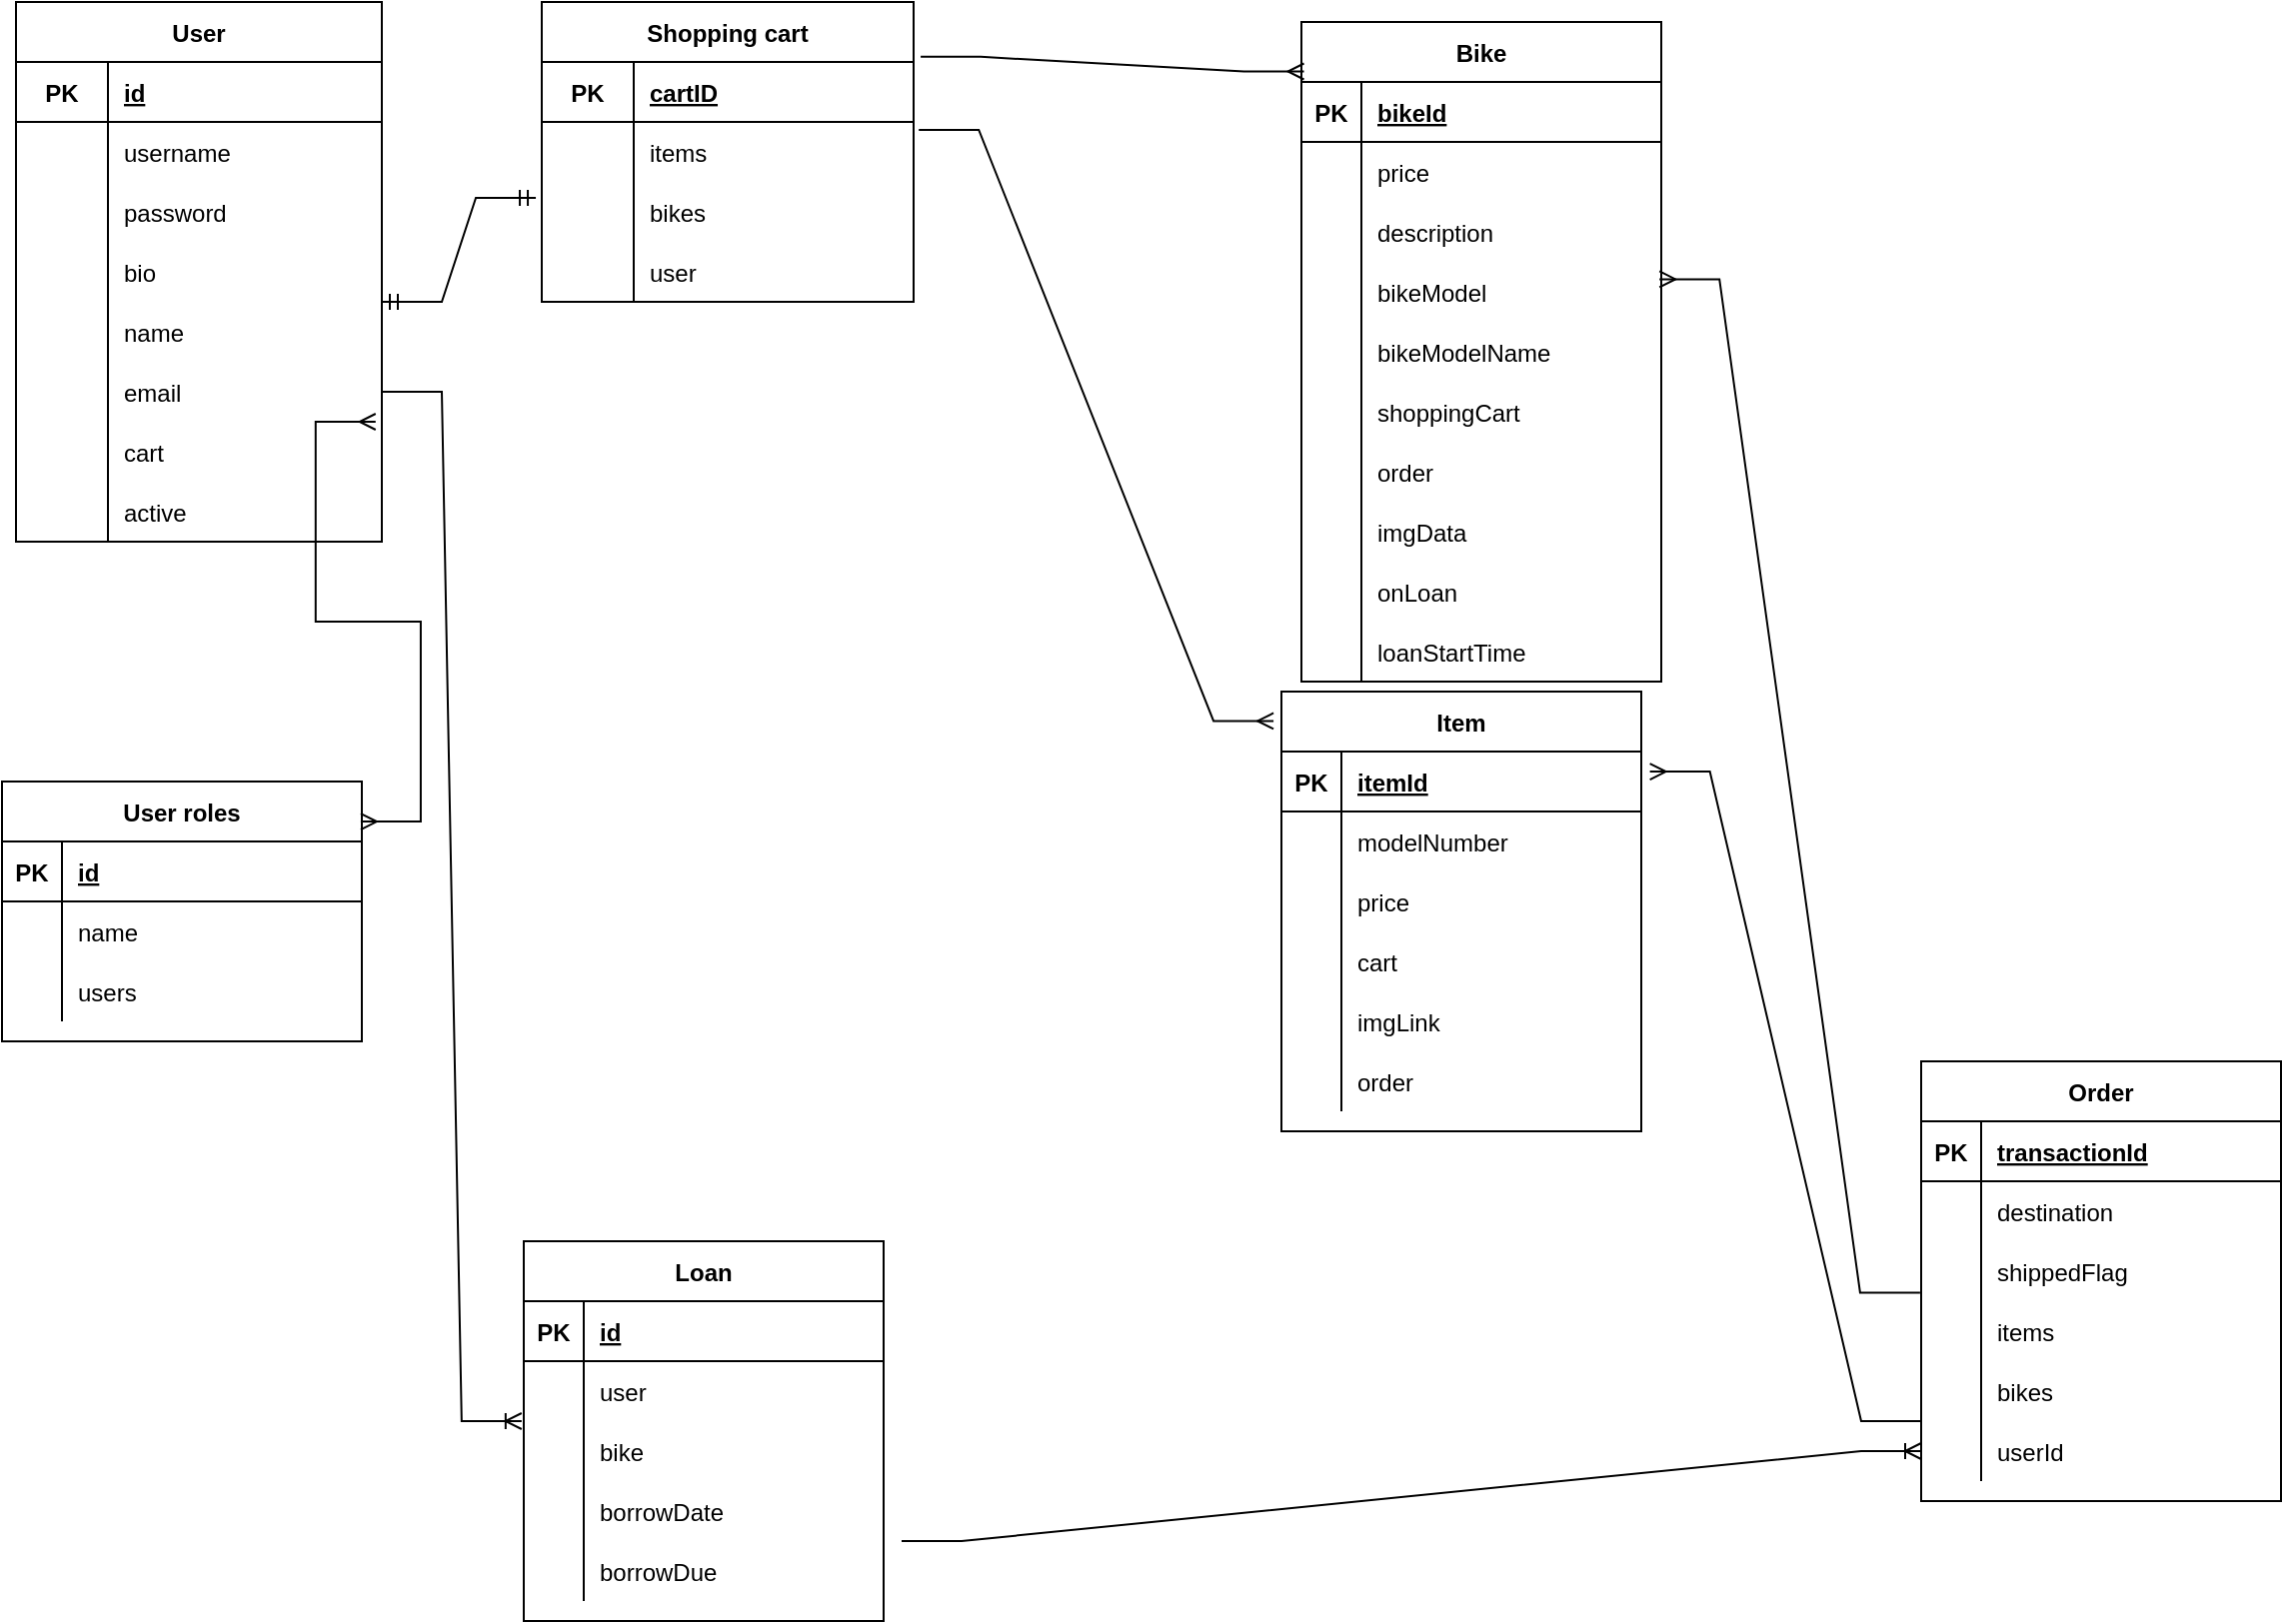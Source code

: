 <mxfile version="16.6.4" type="device"><diagram id="33WK5wye6txjiKUsfEw4" name="Page-1"><mxGraphModel dx="1778" dy="953" grid="1" gridSize="10" guides="1" tooltips="1" connect="1" arrows="1" fold="1" page="1" pageScale="1" pageWidth="2000" pageHeight="2000" math="0" shadow="0"><root><mxCell id="0"/><mxCell id="1" parent="0"/><mxCell id="SazBtPD-QyZ3GOC0wFpc-6" value="User" style="shape=table;startSize=30;container=1;collapsible=1;childLayout=tableLayout;fixedRows=1;rowLines=0;fontStyle=1;align=center;resizeLast=1;" parent="1" vertex="1"><mxGeometry x="67" y="40" width="183" height="270" as="geometry"/></mxCell><mxCell id="SazBtPD-QyZ3GOC0wFpc-7" value="" style="shape=tableRow;horizontal=0;startSize=0;swimlaneHead=0;swimlaneBody=0;fillColor=none;collapsible=0;dropTarget=0;points=[[0,0.5],[1,0.5]];portConstraint=eastwest;top=0;left=0;right=0;bottom=1;" parent="SazBtPD-QyZ3GOC0wFpc-6" vertex="1"><mxGeometry y="30" width="183" height="30" as="geometry"/></mxCell><mxCell id="SazBtPD-QyZ3GOC0wFpc-8" value="PK" style="shape=partialRectangle;connectable=0;fillColor=none;top=0;left=0;bottom=0;right=0;fontStyle=1;overflow=hidden;" parent="SazBtPD-QyZ3GOC0wFpc-7" vertex="1"><mxGeometry width="46" height="30" as="geometry"><mxRectangle width="46" height="30" as="alternateBounds"/></mxGeometry></mxCell><mxCell id="SazBtPD-QyZ3GOC0wFpc-9" value="id" style="shape=partialRectangle;connectable=0;fillColor=none;top=0;left=0;bottom=0;right=0;align=left;spacingLeft=6;fontStyle=5;overflow=hidden;" parent="SazBtPD-QyZ3GOC0wFpc-7" vertex="1"><mxGeometry x="46" width="137" height="30" as="geometry"><mxRectangle width="137" height="30" as="alternateBounds"/></mxGeometry></mxCell><mxCell id="SazBtPD-QyZ3GOC0wFpc-10" value="" style="shape=tableRow;horizontal=0;startSize=0;swimlaneHead=0;swimlaneBody=0;fillColor=none;collapsible=0;dropTarget=0;points=[[0,0.5],[1,0.5]];portConstraint=eastwest;top=0;left=0;right=0;bottom=0;" parent="SazBtPD-QyZ3GOC0wFpc-6" vertex="1"><mxGeometry y="60" width="183" height="30" as="geometry"/></mxCell><mxCell id="SazBtPD-QyZ3GOC0wFpc-11" value="" style="shape=partialRectangle;connectable=0;fillColor=none;top=0;left=0;bottom=0;right=0;editable=1;overflow=hidden;" parent="SazBtPD-QyZ3GOC0wFpc-10" vertex="1"><mxGeometry width="46" height="30" as="geometry"><mxRectangle width="46" height="30" as="alternateBounds"/></mxGeometry></mxCell><mxCell id="SazBtPD-QyZ3GOC0wFpc-12" value="username" style="shape=partialRectangle;connectable=0;fillColor=none;top=0;left=0;bottom=0;right=0;align=left;spacingLeft=6;overflow=hidden;" parent="SazBtPD-QyZ3GOC0wFpc-10" vertex="1"><mxGeometry x="46" width="137" height="30" as="geometry"><mxRectangle width="137" height="30" as="alternateBounds"/></mxGeometry></mxCell><mxCell id="SazBtPD-QyZ3GOC0wFpc-122" value="" style="shape=tableRow;horizontal=0;startSize=0;swimlaneHead=0;swimlaneBody=0;fillColor=none;collapsible=0;dropTarget=0;points=[[0,0.5],[1,0.5]];portConstraint=eastwest;top=0;left=0;right=0;bottom=0;" parent="SazBtPD-QyZ3GOC0wFpc-6" vertex="1"><mxGeometry y="90" width="183" height="30" as="geometry"/></mxCell><mxCell id="SazBtPD-QyZ3GOC0wFpc-123" value="" style="shape=partialRectangle;connectable=0;fillColor=none;top=0;left=0;bottom=0;right=0;editable=1;overflow=hidden;" parent="SazBtPD-QyZ3GOC0wFpc-122" vertex="1"><mxGeometry width="46" height="30" as="geometry"><mxRectangle width="46" height="30" as="alternateBounds"/></mxGeometry></mxCell><mxCell id="SazBtPD-QyZ3GOC0wFpc-124" value="password" style="shape=partialRectangle;connectable=0;fillColor=none;top=0;left=0;bottom=0;right=0;align=left;spacingLeft=6;overflow=hidden;" parent="SazBtPD-QyZ3GOC0wFpc-122" vertex="1"><mxGeometry x="46" width="137" height="30" as="geometry"><mxRectangle width="137" height="30" as="alternateBounds"/></mxGeometry></mxCell><mxCell id="SazBtPD-QyZ3GOC0wFpc-126" value="" style="shape=tableRow;horizontal=0;startSize=0;swimlaneHead=0;swimlaneBody=0;fillColor=none;collapsible=0;dropTarget=0;points=[[0,0.5],[1,0.5]];portConstraint=eastwest;top=0;left=0;right=0;bottom=0;" parent="SazBtPD-QyZ3GOC0wFpc-6" vertex="1"><mxGeometry y="120" width="183" height="30" as="geometry"/></mxCell><mxCell id="SazBtPD-QyZ3GOC0wFpc-127" value="" style="shape=partialRectangle;connectable=0;fillColor=none;top=0;left=0;bottom=0;right=0;editable=1;overflow=hidden;" parent="SazBtPD-QyZ3GOC0wFpc-126" vertex="1"><mxGeometry width="46" height="30" as="geometry"><mxRectangle width="46" height="30" as="alternateBounds"/></mxGeometry></mxCell><mxCell id="SazBtPD-QyZ3GOC0wFpc-128" value="bio" style="shape=partialRectangle;connectable=0;fillColor=none;top=0;left=0;bottom=0;right=0;align=left;spacingLeft=6;overflow=hidden;" parent="SazBtPD-QyZ3GOC0wFpc-126" vertex="1"><mxGeometry x="46" width="137" height="30" as="geometry"><mxRectangle width="137" height="30" as="alternateBounds"/></mxGeometry></mxCell><mxCell id="SazBtPD-QyZ3GOC0wFpc-130" value="" style="shape=tableRow;horizontal=0;startSize=0;swimlaneHead=0;swimlaneBody=0;fillColor=none;collapsible=0;dropTarget=0;points=[[0,0.5],[1,0.5]];portConstraint=eastwest;top=0;left=0;right=0;bottom=0;" parent="SazBtPD-QyZ3GOC0wFpc-6" vertex="1"><mxGeometry y="150" width="183" height="30" as="geometry"/></mxCell><mxCell id="SazBtPD-QyZ3GOC0wFpc-131" value="" style="shape=partialRectangle;connectable=0;fillColor=none;top=0;left=0;bottom=0;right=0;editable=1;overflow=hidden;" parent="SazBtPD-QyZ3GOC0wFpc-130" vertex="1"><mxGeometry width="46" height="30" as="geometry"><mxRectangle width="46" height="30" as="alternateBounds"/></mxGeometry></mxCell><mxCell id="SazBtPD-QyZ3GOC0wFpc-132" value="name" style="shape=partialRectangle;connectable=0;fillColor=none;top=0;left=0;bottom=0;right=0;align=left;spacingLeft=6;overflow=hidden;" parent="SazBtPD-QyZ3GOC0wFpc-130" vertex="1"><mxGeometry x="46" width="137" height="30" as="geometry"><mxRectangle width="137" height="30" as="alternateBounds"/></mxGeometry></mxCell><mxCell id="SazBtPD-QyZ3GOC0wFpc-134" value="" style="shape=tableRow;horizontal=0;startSize=0;swimlaneHead=0;swimlaneBody=0;fillColor=none;collapsible=0;dropTarget=0;points=[[0,0.5],[1,0.5]];portConstraint=eastwest;top=0;left=0;right=0;bottom=0;" parent="SazBtPD-QyZ3GOC0wFpc-6" vertex="1"><mxGeometry y="180" width="183" height="30" as="geometry"/></mxCell><mxCell id="SazBtPD-QyZ3GOC0wFpc-135" value="" style="shape=partialRectangle;connectable=0;fillColor=none;top=0;left=0;bottom=0;right=0;editable=1;overflow=hidden;" parent="SazBtPD-QyZ3GOC0wFpc-134" vertex="1"><mxGeometry width="46" height="30" as="geometry"><mxRectangle width="46" height="30" as="alternateBounds"/></mxGeometry></mxCell><mxCell id="SazBtPD-QyZ3GOC0wFpc-136" value="email" style="shape=partialRectangle;connectable=0;fillColor=none;top=0;left=0;bottom=0;right=0;align=left;spacingLeft=6;overflow=hidden;" parent="SazBtPD-QyZ3GOC0wFpc-134" vertex="1"><mxGeometry x="46" width="137" height="30" as="geometry"><mxRectangle width="137" height="30" as="alternateBounds"/></mxGeometry></mxCell><mxCell id="SazBtPD-QyZ3GOC0wFpc-138" value="" style="shape=tableRow;horizontal=0;startSize=0;swimlaneHead=0;swimlaneBody=0;fillColor=none;collapsible=0;dropTarget=0;points=[[0,0.5],[1,0.5]];portConstraint=eastwest;top=0;left=0;right=0;bottom=0;" parent="SazBtPD-QyZ3GOC0wFpc-6" vertex="1"><mxGeometry y="210" width="183" height="30" as="geometry"/></mxCell><mxCell id="SazBtPD-QyZ3GOC0wFpc-139" value="" style="shape=partialRectangle;connectable=0;fillColor=none;top=0;left=0;bottom=0;right=0;editable=1;overflow=hidden;" parent="SazBtPD-QyZ3GOC0wFpc-138" vertex="1"><mxGeometry width="46" height="30" as="geometry"><mxRectangle width="46" height="30" as="alternateBounds"/></mxGeometry></mxCell><mxCell id="SazBtPD-QyZ3GOC0wFpc-140" value="cart" style="shape=partialRectangle;connectable=0;fillColor=none;top=0;left=0;bottom=0;right=0;align=left;spacingLeft=6;overflow=hidden;" parent="SazBtPD-QyZ3GOC0wFpc-138" vertex="1"><mxGeometry x="46" width="137" height="30" as="geometry"><mxRectangle width="137" height="30" as="alternateBounds"/></mxGeometry></mxCell><mxCell id="SazBtPD-QyZ3GOC0wFpc-142" value="" style="shape=tableRow;horizontal=0;startSize=0;swimlaneHead=0;swimlaneBody=0;fillColor=none;collapsible=0;dropTarget=0;points=[[0,0.5],[1,0.5]];portConstraint=eastwest;top=0;left=0;right=0;bottom=0;" parent="SazBtPD-QyZ3GOC0wFpc-6" vertex="1"><mxGeometry y="240" width="183" height="30" as="geometry"/></mxCell><mxCell id="SazBtPD-QyZ3GOC0wFpc-143" value="" style="shape=partialRectangle;connectable=0;fillColor=none;top=0;left=0;bottom=0;right=0;editable=1;overflow=hidden;" parent="SazBtPD-QyZ3GOC0wFpc-142" vertex="1"><mxGeometry width="46" height="30" as="geometry"><mxRectangle width="46" height="30" as="alternateBounds"/></mxGeometry></mxCell><mxCell id="SazBtPD-QyZ3GOC0wFpc-144" value="active" style="shape=partialRectangle;connectable=0;fillColor=none;top=0;left=0;bottom=0;right=0;align=left;spacingLeft=6;overflow=hidden;" parent="SazBtPD-QyZ3GOC0wFpc-142" vertex="1"><mxGeometry x="46" width="137" height="30" as="geometry"><mxRectangle width="137" height="30" as="alternateBounds"/></mxGeometry></mxCell><mxCell id="SazBtPD-QyZ3GOC0wFpc-20" value="" style="shape=tableRow;horizontal=0;startSize=0;swimlaneHead=0;swimlaneBody=0;fillColor=none;collapsible=0;dropTarget=0;points=[[0,0.5],[1,0.5]];portConstraint=eastwest;top=0;left=0;right=0;bottom=0;" parent="1" vertex="1"><mxGeometry x="321" y="250" width="186" height="40" as="geometry"/></mxCell><mxCell id="oRAkj60mYTpBlaKxSJU2-4" value="Shopping cart" style="shape=table;startSize=30;container=1;collapsible=1;childLayout=tableLayout;fixedRows=1;rowLines=0;fontStyle=1;align=center;resizeLast=1;" vertex="1" parent="1"><mxGeometry x="330" y="40" width="186" height="150" as="geometry"/></mxCell><mxCell id="oRAkj60mYTpBlaKxSJU2-5" value="" style="shape=tableRow;horizontal=0;startSize=0;swimlaneHead=0;swimlaneBody=0;fillColor=none;collapsible=0;dropTarget=0;points=[[0,0.5],[1,0.5]];portConstraint=eastwest;top=0;left=0;right=0;bottom=1;" vertex="1" parent="oRAkj60mYTpBlaKxSJU2-4"><mxGeometry y="30" width="186" height="30" as="geometry"/></mxCell><mxCell id="oRAkj60mYTpBlaKxSJU2-6" value="PK" style="shape=partialRectangle;connectable=0;fillColor=none;top=0;left=0;bottom=0;right=0;fontStyle=1;overflow=hidden;" vertex="1" parent="oRAkj60mYTpBlaKxSJU2-5"><mxGeometry width="46" height="30" as="geometry"><mxRectangle width="46" height="30" as="alternateBounds"/></mxGeometry></mxCell><mxCell id="oRAkj60mYTpBlaKxSJU2-7" value="cartID" style="shape=partialRectangle;connectable=0;fillColor=none;top=0;left=0;bottom=0;right=0;align=left;spacingLeft=6;fontStyle=5;overflow=hidden;" vertex="1" parent="oRAkj60mYTpBlaKxSJU2-5"><mxGeometry x="46" width="140" height="30" as="geometry"><mxRectangle width="140" height="30" as="alternateBounds"/></mxGeometry></mxCell><mxCell id="oRAkj60mYTpBlaKxSJU2-8" value="" style="shape=tableRow;horizontal=0;startSize=0;swimlaneHead=0;swimlaneBody=0;fillColor=none;collapsible=0;dropTarget=0;points=[[0,0.5],[1,0.5]];portConstraint=eastwest;top=0;left=0;right=0;bottom=0;" vertex="1" parent="oRAkj60mYTpBlaKxSJU2-4"><mxGeometry y="60" width="186" height="30" as="geometry"/></mxCell><mxCell id="oRAkj60mYTpBlaKxSJU2-9" value="" style="shape=partialRectangle;connectable=0;fillColor=none;top=0;left=0;bottom=0;right=0;editable=1;overflow=hidden;" vertex="1" parent="oRAkj60mYTpBlaKxSJU2-8"><mxGeometry width="46" height="30" as="geometry"><mxRectangle width="46" height="30" as="alternateBounds"/></mxGeometry></mxCell><mxCell id="oRAkj60mYTpBlaKxSJU2-10" value="items" style="shape=partialRectangle;connectable=0;fillColor=none;top=0;left=0;bottom=0;right=0;align=left;spacingLeft=6;overflow=hidden;" vertex="1" parent="oRAkj60mYTpBlaKxSJU2-8"><mxGeometry x="46" width="140" height="30" as="geometry"><mxRectangle width="140" height="30" as="alternateBounds"/></mxGeometry></mxCell><mxCell id="oRAkj60mYTpBlaKxSJU2-11" value="" style="shape=tableRow;horizontal=0;startSize=0;swimlaneHead=0;swimlaneBody=0;fillColor=none;collapsible=0;dropTarget=0;points=[[0,0.5],[1,0.5]];portConstraint=eastwest;top=0;left=0;right=0;bottom=0;" vertex="1" parent="oRAkj60mYTpBlaKxSJU2-4"><mxGeometry y="90" width="186" height="30" as="geometry"/></mxCell><mxCell id="oRAkj60mYTpBlaKxSJU2-12" value="" style="shape=partialRectangle;connectable=0;fillColor=none;top=0;left=0;bottom=0;right=0;editable=1;overflow=hidden;" vertex="1" parent="oRAkj60mYTpBlaKxSJU2-11"><mxGeometry width="46" height="30" as="geometry"><mxRectangle width="46" height="30" as="alternateBounds"/></mxGeometry></mxCell><mxCell id="oRAkj60mYTpBlaKxSJU2-13" value="bikes" style="shape=partialRectangle;connectable=0;fillColor=none;top=0;left=0;bottom=0;right=0;align=left;spacingLeft=6;overflow=hidden;" vertex="1" parent="oRAkj60mYTpBlaKxSJU2-11"><mxGeometry x="46" width="140" height="30" as="geometry"><mxRectangle width="140" height="30" as="alternateBounds"/></mxGeometry></mxCell><mxCell id="oRAkj60mYTpBlaKxSJU2-14" value="" style="shape=tableRow;horizontal=0;startSize=0;swimlaneHead=0;swimlaneBody=0;fillColor=none;collapsible=0;dropTarget=0;points=[[0,0.5],[1,0.5]];portConstraint=eastwest;top=0;left=0;right=0;bottom=0;" vertex="1" parent="oRAkj60mYTpBlaKxSJU2-4"><mxGeometry y="120" width="186" height="30" as="geometry"/></mxCell><mxCell id="oRAkj60mYTpBlaKxSJU2-15" value="" style="shape=partialRectangle;connectable=0;fillColor=none;top=0;left=0;bottom=0;right=0;editable=1;overflow=hidden;" vertex="1" parent="oRAkj60mYTpBlaKxSJU2-14"><mxGeometry width="46" height="30" as="geometry"><mxRectangle width="46" height="30" as="alternateBounds"/></mxGeometry></mxCell><mxCell id="oRAkj60mYTpBlaKxSJU2-16" value="user" style="shape=partialRectangle;connectable=0;fillColor=none;top=0;left=0;bottom=0;right=0;align=left;spacingLeft=6;overflow=hidden;" vertex="1" parent="oRAkj60mYTpBlaKxSJU2-14"><mxGeometry x="46" width="140" height="30" as="geometry"><mxRectangle width="140" height="30" as="alternateBounds"/></mxGeometry></mxCell><mxCell id="oRAkj60mYTpBlaKxSJU2-32" value="" style="edgeStyle=entityRelationEdgeStyle;fontSize=12;html=1;endArrow=ERmandOne;startArrow=ERmandOne;rounded=0;exitX=1;exitY=0;exitDx=0;exitDy=0;exitPerimeter=0;entryX=-0.016;entryY=0.267;entryDx=0;entryDy=0;entryPerimeter=0;" edge="1" parent="1" source="SazBtPD-QyZ3GOC0wFpc-130" target="oRAkj60mYTpBlaKxSJU2-11"><mxGeometry width="100" height="100" relative="1" as="geometry"><mxPoint x="360" y="340" as="sourcePoint"/><mxPoint x="460" y="240" as="targetPoint"/></mxGeometry></mxCell><mxCell id="oRAkj60mYTpBlaKxSJU2-33" value="User roles" style="shape=table;startSize=30;container=1;collapsible=1;childLayout=tableLayout;fixedRows=1;rowLines=0;fontStyle=1;align=center;resizeLast=1;" vertex="1" parent="1"><mxGeometry x="60" y="430" width="180" height="130" as="geometry"/></mxCell><mxCell id="oRAkj60mYTpBlaKxSJU2-34" value="" style="shape=tableRow;horizontal=0;startSize=0;swimlaneHead=0;swimlaneBody=0;fillColor=none;collapsible=0;dropTarget=0;points=[[0,0.5],[1,0.5]];portConstraint=eastwest;top=0;left=0;right=0;bottom=1;" vertex="1" parent="oRAkj60mYTpBlaKxSJU2-33"><mxGeometry y="30" width="180" height="30" as="geometry"/></mxCell><mxCell id="oRAkj60mYTpBlaKxSJU2-35" value="PK" style="shape=partialRectangle;connectable=0;fillColor=none;top=0;left=0;bottom=0;right=0;fontStyle=1;overflow=hidden;" vertex="1" parent="oRAkj60mYTpBlaKxSJU2-34"><mxGeometry width="30" height="30" as="geometry"><mxRectangle width="30" height="30" as="alternateBounds"/></mxGeometry></mxCell><mxCell id="oRAkj60mYTpBlaKxSJU2-36" value="id" style="shape=partialRectangle;connectable=0;fillColor=none;top=0;left=0;bottom=0;right=0;align=left;spacingLeft=6;fontStyle=5;overflow=hidden;" vertex="1" parent="oRAkj60mYTpBlaKxSJU2-34"><mxGeometry x="30" width="150" height="30" as="geometry"><mxRectangle width="150" height="30" as="alternateBounds"/></mxGeometry></mxCell><mxCell id="oRAkj60mYTpBlaKxSJU2-37" value="" style="shape=tableRow;horizontal=0;startSize=0;swimlaneHead=0;swimlaneBody=0;fillColor=none;collapsible=0;dropTarget=0;points=[[0,0.5],[1,0.5]];portConstraint=eastwest;top=0;left=0;right=0;bottom=0;" vertex="1" parent="oRAkj60mYTpBlaKxSJU2-33"><mxGeometry y="60" width="180" height="30" as="geometry"/></mxCell><mxCell id="oRAkj60mYTpBlaKxSJU2-38" value="" style="shape=partialRectangle;connectable=0;fillColor=none;top=0;left=0;bottom=0;right=0;editable=1;overflow=hidden;" vertex="1" parent="oRAkj60mYTpBlaKxSJU2-37"><mxGeometry width="30" height="30" as="geometry"><mxRectangle width="30" height="30" as="alternateBounds"/></mxGeometry></mxCell><mxCell id="oRAkj60mYTpBlaKxSJU2-39" value="name" style="shape=partialRectangle;connectable=0;fillColor=none;top=0;left=0;bottom=0;right=0;align=left;spacingLeft=6;overflow=hidden;" vertex="1" parent="oRAkj60mYTpBlaKxSJU2-37"><mxGeometry x="30" width="150" height="30" as="geometry"><mxRectangle width="150" height="30" as="alternateBounds"/></mxGeometry></mxCell><mxCell id="oRAkj60mYTpBlaKxSJU2-40" value="" style="shape=tableRow;horizontal=0;startSize=0;swimlaneHead=0;swimlaneBody=0;fillColor=none;collapsible=0;dropTarget=0;points=[[0,0.5],[1,0.5]];portConstraint=eastwest;top=0;left=0;right=0;bottom=0;" vertex="1" parent="oRAkj60mYTpBlaKxSJU2-33"><mxGeometry y="90" width="180" height="30" as="geometry"/></mxCell><mxCell id="oRAkj60mYTpBlaKxSJU2-41" value="" style="shape=partialRectangle;connectable=0;fillColor=none;top=0;left=0;bottom=0;right=0;editable=1;overflow=hidden;" vertex="1" parent="oRAkj60mYTpBlaKxSJU2-40"><mxGeometry width="30" height="30" as="geometry"><mxRectangle width="30" height="30" as="alternateBounds"/></mxGeometry></mxCell><mxCell id="oRAkj60mYTpBlaKxSJU2-42" value="users" style="shape=partialRectangle;connectable=0;fillColor=none;top=0;left=0;bottom=0;right=0;align=left;spacingLeft=6;overflow=hidden;" vertex="1" parent="oRAkj60mYTpBlaKxSJU2-40"><mxGeometry x="30" width="150" height="30" as="geometry"><mxRectangle width="150" height="30" as="alternateBounds"/></mxGeometry></mxCell><mxCell id="oRAkj60mYTpBlaKxSJU2-48" value="Bike" style="shape=table;startSize=30;container=1;collapsible=1;childLayout=tableLayout;fixedRows=1;rowLines=0;fontStyle=1;align=center;resizeLast=1;" vertex="1" parent="1"><mxGeometry x="710" y="50" width="180" height="330" as="geometry"/></mxCell><mxCell id="oRAkj60mYTpBlaKxSJU2-49" value="" style="shape=tableRow;horizontal=0;startSize=0;swimlaneHead=0;swimlaneBody=0;fillColor=none;collapsible=0;dropTarget=0;points=[[0,0.5],[1,0.5]];portConstraint=eastwest;top=0;left=0;right=0;bottom=1;" vertex="1" parent="oRAkj60mYTpBlaKxSJU2-48"><mxGeometry y="30" width="180" height="30" as="geometry"/></mxCell><mxCell id="oRAkj60mYTpBlaKxSJU2-50" value="PK" style="shape=partialRectangle;connectable=0;fillColor=none;top=0;left=0;bottom=0;right=0;fontStyle=1;overflow=hidden;" vertex="1" parent="oRAkj60mYTpBlaKxSJU2-49"><mxGeometry width="30" height="30" as="geometry"><mxRectangle width="30" height="30" as="alternateBounds"/></mxGeometry></mxCell><mxCell id="oRAkj60mYTpBlaKxSJU2-51" value="bikeId" style="shape=partialRectangle;connectable=0;fillColor=none;top=0;left=0;bottom=0;right=0;align=left;spacingLeft=6;fontStyle=5;overflow=hidden;" vertex="1" parent="oRAkj60mYTpBlaKxSJU2-49"><mxGeometry x="30" width="150" height="30" as="geometry"><mxRectangle width="150" height="30" as="alternateBounds"/></mxGeometry></mxCell><mxCell id="oRAkj60mYTpBlaKxSJU2-52" value="" style="shape=tableRow;horizontal=0;startSize=0;swimlaneHead=0;swimlaneBody=0;fillColor=none;collapsible=0;dropTarget=0;points=[[0,0.5],[1,0.5]];portConstraint=eastwest;top=0;left=0;right=0;bottom=0;" vertex="1" parent="oRAkj60mYTpBlaKxSJU2-48"><mxGeometry y="60" width="180" height="30" as="geometry"/></mxCell><mxCell id="oRAkj60mYTpBlaKxSJU2-53" value="" style="shape=partialRectangle;connectable=0;fillColor=none;top=0;left=0;bottom=0;right=0;editable=1;overflow=hidden;" vertex="1" parent="oRAkj60mYTpBlaKxSJU2-52"><mxGeometry width="30" height="30" as="geometry"><mxRectangle width="30" height="30" as="alternateBounds"/></mxGeometry></mxCell><mxCell id="oRAkj60mYTpBlaKxSJU2-54" value="price" style="shape=partialRectangle;connectable=0;fillColor=none;top=0;left=0;bottom=0;right=0;align=left;spacingLeft=6;overflow=hidden;" vertex="1" parent="oRAkj60mYTpBlaKxSJU2-52"><mxGeometry x="30" width="150" height="30" as="geometry"><mxRectangle width="150" height="30" as="alternateBounds"/></mxGeometry></mxCell><mxCell id="oRAkj60mYTpBlaKxSJU2-55" value="" style="shape=tableRow;horizontal=0;startSize=0;swimlaneHead=0;swimlaneBody=0;fillColor=none;collapsible=0;dropTarget=0;points=[[0,0.5],[1,0.5]];portConstraint=eastwest;top=0;left=0;right=0;bottom=0;" vertex="1" parent="oRAkj60mYTpBlaKxSJU2-48"><mxGeometry y="90" width="180" height="30" as="geometry"/></mxCell><mxCell id="oRAkj60mYTpBlaKxSJU2-56" value="" style="shape=partialRectangle;connectable=0;fillColor=none;top=0;left=0;bottom=0;right=0;editable=1;overflow=hidden;" vertex="1" parent="oRAkj60mYTpBlaKxSJU2-55"><mxGeometry width="30" height="30" as="geometry"><mxRectangle width="30" height="30" as="alternateBounds"/></mxGeometry></mxCell><mxCell id="oRAkj60mYTpBlaKxSJU2-57" value="description" style="shape=partialRectangle;connectable=0;fillColor=none;top=0;left=0;bottom=0;right=0;align=left;spacingLeft=6;overflow=hidden;" vertex="1" parent="oRAkj60mYTpBlaKxSJU2-55"><mxGeometry x="30" width="150" height="30" as="geometry"><mxRectangle width="150" height="30" as="alternateBounds"/></mxGeometry></mxCell><mxCell id="oRAkj60mYTpBlaKxSJU2-58" value="" style="shape=tableRow;horizontal=0;startSize=0;swimlaneHead=0;swimlaneBody=0;fillColor=none;collapsible=0;dropTarget=0;points=[[0,0.5],[1,0.5]];portConstraint=eastwest;top=0;left=0;right=0;bottom=0;rounded=0;" vertex="1" parent="oRAkj60mYTpBlaKxSJU2-48"><mxGeometry y="120" width="180" height="30" as="geometry"/></mxCell><mxCell id="oRAkj60mYTpBlaKxSJU2-59" value="" style="shape=partialRectangle;connectable=0;fillColor=none;top=0;left=0;bottom=0;right=0;editable=1;overflow=hidden;" vertex="1" parent="oRAkj60mYTpBlaKxSJU2-58"><mxGeometry width="30" height="30" as="geometry"><mxRectangle width="30" height="30" as="alternateBounds"/></mxGeometry></mxCell><mxCell id="oRAkj60mYTpBlaKxSJU2-60" value="bikeModel" style="shape=partialRectangle;connectable=0;fillColor=none;top=0;left=0;bottom=0;right=0;align=left;spacingLeft=6;overflow=hidden;" vertex="1" parent="oRAkj60mYTpBlaKxSJU2-58"><mxGeometry x="30" width="150" height="30" as="geometry"><mxRectangle width="150" height="30" as="alternateBounds"/></mxGeometry></mxCell><mxCell id="oRAkj60mYTpBlaKxSJU2-95" value="" style="shape=tableRow;horizontal=0;startSize=0;swimlaneHead=0;swimlaneBody=0;fillColor=none;collapsible=0;dropTarget=0;points=[[0,0.5],[1,0.5]];portConstraint=eastwest;top=0;left=0;right=0;bottom=0;rounded=0;" vertex="1" parent="oRAkj60mYTpBlaKxSJU2-48"><mxGeometry y="150" width="180" height="30" as="geometry"/></mxCell><mxCell id="oRAkj60mYTpBlaKxSJU2-96" value="" style="shape=partialRectangle;connectable=0;fillColor=none;top=0;left=0;bottom=0;right=0;editable=1;overflow=hidden;" vertex="1" parent="oRAkj60mYTpBlaKxSJU2-95"><mxGeometry width="30" height="30" as="geometry"><mxRectangle width="30" height="30" as="alternateBounds"/></mxGeometry></mxCell><mxCell id="oRAkj60mYTpBlaKxSJU2-97" value="bikeModelName" style="shape=partialRectangle;connectable=0;fillColor=none;top=0;left=0;bottom=0;right=0;align=left;spacingLeft=6;overflow=hidden;" vertex="1" parent="oRAkj60mYTpBlaKxSJU2-95"><mxGeometry x="30" width="150" height="30" as="geometry"><mxRectangle width="150" height="30" as="alternateBounds"/></mxGeometry></mxCell><mxCell id="oRAkj60mYTpBlaKxSJU2-98" value="" style="shape=tableRow;horizontal=0;startSize=0;swimlaneHead=0;swimlaneBody=0;fillColor=none;collapsible=0;dropTarget=0;points=[[0,0.5],[1,0.5]];portConstraint=eastwest;top=0;left=0;right=0;bottom=0;rounded=0;" vertex="1" parent="oRAkj60mYTpBlaKxSJU2-48"><mxGeometry y="180" width="180" height="30" as="geometry"/></mxCell><mxCell id="oRAkj60mYTpBlaKxSJU2-99" value="" style="shape=partialRectangle;connectable=0;fillColor=none;top=0;left=0;bottom=0;right=0;editable=1;overflow=hidden;" vertex="1" parent="oRAkj60mYTpBlaKxSJU2-98"><mxGeometry width="30" height="30" as="geometry"><mxRectangle width="30" height="30" as="alternateBounds"/></mxGeometry></mxCell><mxCell id="oRAkj60mYTpBlaKxSJU2-100" value="shoppingCart" style="shape=partialRectangle;connectable=0;fillColor=none;top=0;left=0;bottom=0;right=0;align=left;spacingLeft=6;overflow=hidden;" vertex="1" parent="oRAkj60mYTpBlaKxSJU2-98"><mxGeometry x="30" width="150" height="30" as="geometry"><mxRectangle width="150" height="30" as="alternateBounds"/></mxGeometry></mxCell><mxCell id="oRAkj60mYTpBlaKxSJU2-101" value="" style="shape=tableRow;horizontal=0;startSize=0;swimlaneHead=0;swimlaneBody=0;fillColor=none;collapsible=0;dropTarget=0;points=[[0,0.5],[1,0.5]];portConstraint=eastwest;top=0;left=0;right=0;bottom=0;rounded=0;" vertex="1" parent="oRAkj60mYTpBlaKxSJU2-48"><mxGeometry y="210" width="180" height="30" as="geometry"/></mxCell><mxCell id="oRAkj60mYTpBlaKxSJU2-102" value="" style="shape=partialRectangle;connectable=0;fillColor=none;top=0;left=0;bottom=0;right=0;editable=1;overflow=hidden;" vertex="1" parent="oRAkj60mYTpBlaKxSJU2-101"><mxGeometry width="30" height="30" as="geometry"><mxRectangle width="30" height="30" as="alternateBounds"/></mxGeometry></mxCell><mxCell id="oRAkj60mYTpBlaKxSJU2-103" value="order" style="shape=partialRectangle;connectable=0;fillColor=none;top=0;left=0;bottom=0;right=0;align=left;spacingLeft=6;overflow=hidden;" vertex="1" parent="oRAkj60mYTpBlaKxSJU2-101"><mxGeometry x="30" width="150" height="30" as="geometry"><mxRectangle width="150" height="30" as="alternateBounds"/></mxGeometry></mxCell><mxCell id="oRAkj60mYTpBlaKxSJU2-104" value="" style="shape=tableRow;horizontal=0;startSize=0;swimlaneHead=0;swimlaneBody=0;fillColor=none;collapsible=0;dropTarget=0;points=[[0,0.5],[1,0.5]];portConstraint=eastwest;top=0;left=0;right=0;bottom=0;rounded=0;" vertex="1" parent="oRAkj60mYTpBlaKxSJU2-48"><mxGeometry y="240" width="180" height="30" as="geometry"/></mxCell><mxCell id="oRAkj60mYTpBlaKxSJU2-105" value="" style="shape=partialRectangle;connectable=0;fillColor=none;top=0;left=0;bottom=0;right=0;editable=1;overflow=hidden;" vertex="1" parent="oRAkj60mYTpBlaKxSJU2-104"><mxGeometry width="30" height="30" as="geometry"><mxRectangle width="30" height="30" as="alternateBounds"/></mxGeometry></mxCell><mxCell id="oRAkj60mYTpBlaKxSJU2-106" value="imgData" style="shape=partialRectangle;connectable=0;fillColor=none;top=0;left=0;bottom=0;right=0;align=left;spacingLeft=6;overflow=hidden;" vertex="1" parent="oRAkj60mYTpBlaKxSJU2-104"><mxGeometry x="30" width="150" height="30" as="geometry"><mxRectangle width="150" height="30" as="alternateBounds"/></mxGeometry></mxCell><mxCell id="oRAkj60mYTpBlaKxSJU2-107" value="" style="shape=tableRow;horizontal=0;startSize=0;swimlaneHead=0;swimlaneBody=0;fillColor=none;collapsible=0;dropTarget=0;points=[[0,0.5],[1,0.5]];portConstraint=eastwest;top=0;left=0;right=0;bottom=0;rounded=0;" vertex="1" parent="oRAkj60mYTpBlaKxSJU2-48"><mxGeometry y="270" width="180" height="30" as="geometry"/></mxCell><mxCell id="oRAkj60mYTpBlaKxSJU2-108" value="" style="shape=partialRectangle;connectable=0;fillColor=none;top=0;left=0;bottom=0;right=0;editable=1;overflow=hidden;" vertex="1" parent="oRAkj60mYTpBlaKxSJU2-107"><mxGeometry width="30" height="30" as="geometry"><mxRectangle width="30" height="30" as="alternateBounds"/></mxGeometry></mxCell><mxCell id="oRAkj60mYTpBlaKxSJU2-109" value="onLoan" style="shape=partialRectangle;connectable=0;fillColor=none;top=0;left=0;bottom=0;right=0;align=left;spacingLeft=6;overflow=hidden;" vertex="1" parent="oRAkj60mYTpBlaKxSJU2-107"><mxGeometry x="30" width="150" height="30" as="geometry"><mxRectangle width="150" height="30" as="alternateBounds"/></mxGeometry></mxCell><mxCell id="oRAkj60mYTpBlaKxSJU2-110" value="" style="shape=tableRow;horizontal=0;startSize=0;swimlaneHead=0;swimlaneBody=0;fillColor=none;collapsible=0;dropTarget=0;points=[[0,0.5],[1,0.5]];portConstraint=eastwest;top=0;left=0;right=0;bottom=0;rounded=0;" vertex="1" parent="oRAkj60mYTpBlaKxSJU2-48"><mxGeometry y="300" width="180" height="30" as="geometry"/></mxCell><mxCell id="oRAkj60mYTpBlaKxSJU2-111" value="" style="shape=partialRectangle;connectable=0;fillColor=none;top=0;left=0;bottom=0;right=0;editable=1;overflow=hidden;" vertex="1" parent="oRAkj60mYTpBlaKxSJU2-110"><mxGeometry width="30" height="30" as="geometry"><mxRectangle width="30" height="30" as="alternateBounds"/></mxGeometry></mxCell><mxCell id="oRAkj60mYTpBlaKxSJU2-112" value="loanStartTime" style="shape=partialRectangle;connectable=0;fillColor=none;top=0;left=0;bottom=0;right=0;align=left;spacingLeft=6;overflow=hidden;" vertex="1" parent="oRAkj60mYTpBlaKxSJU2-110"><mxGeometry x="30" width="150" height="30" as="geometry"><mxRectangle width="150" height="30" as="alternateBounds"/></mxGeometry></mxCell><mxCell id="oRAkj60mYTpBlaKxSJU2-61" value="Item" style="shape=table;startSize=30;container=1;collapsible=1;childLayout=tableLayout;fixedRows=1;rowLines=0;fontStyle=1;align=center;resizeLast=1;" vertex="1" parent="1"><mxGeometry x="700" y="385" width="180" height="220" as="geometry"/></mxCell><mxCell id="oRAkj60mYTpBlaKxSJU2-62" value="" style="shape=tableRow;horizontal=0;startSize=0;swimlaneHead=0;swimlaneBody=0;fillColor=none;collapsible=0;dropTarget=0;points=[[0,0.5],[1,0.5]];portConstraint=eastwest;top=0;left=0;right=0;bottom=1;" vertex="1" parent="oRAkj60mYTpBlaKxSJU2-61"><mxGeometry y="30" width="180" height="30" as="geometry"/></mxCell><mxCell id="oRAkj60mYTpBlaKxSJU2-63" value="PK" style="shape=partialRectangle;connectable=0;fillColor=none;top=0;left=0;bottom=0;right=0;fontStyle=1;overflow=hidden;" vertex="1" parent="oRAkj60mYTpBlaKxSJU2-62"><mxGeometry width="30" height="30" as="geometry"><mxRectangle width="30" height="30" as="alternateBounds"/></mxGeometry></mxCell><mxCell id="oRAkj60mYTpBlaKxSJU2-64" value="itemId" style="shape=partialRectangle;connectable=0;fillColor=none;top=0;left=0;bottom=0;right=0;align=left;spacingLeft=6;fontStyle=5;overflow=hidden;" vertex="1" parent="oRAkj60mYTpBlaKxSJU2-62"><mxGeometry x="30" width="150" height="30" as="geometry"><mxRectangle width="150" height="30" as="alternateBounds"/></mxGeometry></mxCell><mxCell id="oRAkj60mYTpBlaKxSJU2-65" value="" style="shape=tableRow;horizontal=0;startSize=0;swimlaneHead=0;swimlaneBody=0;fillColor=none;collapsible=0;dropTarget=0;points=[[0,0.5],[1,0.5]];portConstraint=eastwest;top=0;left=0;right=0;bottom=0;" vertex="1" parent="oRAkj60mYTpBlaKxSJU2-61"><mxGeometry y="60" width="180" height="30" as="geometry"/></mxCell><mxCell id="oRAkj60mYTpBlaKxSJU2-66" value="" style="shape=partialRectangle;connectable=0;fillColor=none;top=0;left=0;bottom=0;right=0;editable=1;overflow=hidden;" vertex="1" parent="oRAkj60mYTpBlaKxSJU2-65"><mxGeometry width="30" height="30" as="geometry"><mxRectangle width="30" height="30" as="alternateBounds"/></mxGeometry></mxCell><mxCell id="oRAkj60mYTpBlaKxSJU2-67" value="modelNumber" style="shape=partialRectangle;connectable=0;fillColor=none;top=0;left=0;bottom=0;right=0;align=left;spacingLeft=6;overflow=hidden;" vertex="1" parent="oRAkj60mYTpBlaKxSJU2-65"><mxGeometry x="30" width="150" height="30" as="geometry"><mxRectangle width="150" height="30" as="alternateBounds"/></mxGeometry></mxCell><mxCell id="oRAkj60mYTpBlaKxSJU2-68" value="" style="shape=tableRow;horizontal=0;startSize=0;swimlaneHead=0;swimlaneBody=0;fillColor=none;collapsible=0;dropTarget=0;points=[[0,0.5],[1,0.5]];portConstraint=eastwest;top=0;left=0;right=0;bottom=0;" vertex="1" parent="oRAkj60mYTpBlaKxSJU2-61"><mxGeometry y="90" width="180" height="30" as="geometry"/></mxCell><mxCell id="oRAkj60mYTpBlaKxSJU2-69" value="" style="shape=partialRectangle;connectable=0;fillColor=none;top=0;left=0;bottom=0;right=0;editable=1;overflow=hidden;" vertex="1" parent="oRAkj60mYTpBlaKxSJU2-68"><mxGeometry width="30" height="30" as="geometry"><mxRectangle width="30" height="30" as="alternateBounds"/></mxGeometry></mxCell><mxCell id="oRAkj60mYTpBlaKxSJU2-70" value="price" style="shape=partialRectangle;connectable=0;fillColor=none;top=0;left=0;bottom=0;right=0;align=left;spacingLeft=6;overflow=hidden;" vertex="1" parent="oRAkj60mYTpBlaKxSJU2-68"><mxGeometry x="30" width="150" height="30" as="geometry"><mxRectangle width="150" height="30" as="alternateBounds"/></mxGeometry></mxCell><mxCell id="oRAkj60mYTpBlaKxSJU2-71" value="" style="shape=tableRow;horizontal=0;startSize=0;swimlaneHead=0;swimlaneBody=0;fillColor=none;collapsible=0;dropTarget=0;points=[[0,0.5],[1,0.5]];portConstraint=eastwest;top=0;left=0;right=0;bottom=0;" vertex="1" parent="oRAkj60mYTpBlaKxSJU2-61"><mxGeometry y="120" width="180" height="30" as="geometry"/></mxCell><mxCell id="oRAkj60mYTpBlaKxSJU2-72" value="" style="shape=partialRectangle;connectable=0;fillColor=none;top=0;left=0;bottom=0;right=0;editable=1;overflow=hidden;" vertex="1" parent="oRAkj60mYTpBlaKxSJU2-71"><mxGeometry width="30" height="30" as="geometry"><mxRectangle width="30" height="30" as="alternateBounds"/></mxGeometry></mxCell><mxCell id="oRAkj60mYTpBlaKxSJU2-73" value="cart" style="shape=partialRectangle;connectable=0;fillColor=none;top=0;left=0;bottom=0;right=0;align=left;spacingLeft=6;overflow=hidden;" vertex="1" parent="oRAkj60mYTpBlaKxSJU2-71"><mxGeometry x="30" width="150" height="30" as="geometry"><mxRectangle width="150" height="30" as="alternateBounds"/></mxGeometry></mxCell><mxCell id="oRAkj60mYTpBlaKxSJU2-514" value="" style="shape=tableRow;horizontal=0;startSize=0;swimlaneHead=0;swimlaneBody=0;fillColor=none;collapsible=0;dropTarget=0;points=[[0,0.5],[1,0.5]];portConstraint=eastwest;top=0;left=0;right=0;bottom=0;" vertex="1" parent="oRAkj60mYTpBlaKxSJU2-61"><mxGeometry y="150" width="180" height="30" as="geometry"/></mxCell><mxCell id="oRAkj60mYTpBlaKxSJU2-515" value="" style="shape=partialRectangle;connectable=0;fillColor=none;top=0;left=0;bottom=0;right=0;editable=1;overflow=hidden;" vertex="1" parent="oRAkj60mYTpBlaKxSJU2-514"><mxGeometry width="30" height="30" as="geometry"><mxRectangle width="30" height="30" as="alternateBounds"/></mxGeometry></mxCell><mxCell id="oRAkj60mYTpBlaKxSJU2-516" value="imgLink" style="shape=partialRectangle;connectable=0;fillColor=none;top=0;left=0;bottom=0;right=0;align=left;spacingLeft=6;overflow=hidden;" vertex="1" parent="oRAkj60mYTpBlaKxSJU2-514"><mxGeometry x="30" width="150" height="30" as="geometry"><mxRectangle width="150" height="30" as="alternateBounds"/></mxGeometry></mxCell><mxCell id="oRAkj60mYTpBlaKxSJU2-517" value="" style="shape=tableRow;horizontal=0;startSize=0;swimlaneHead=0;swimlaneBody=0;fillColor=none;collapsible=0;dropTarget=0;points=[[0,0.5],[1,0.5]];portConstraint=eastwest;top=0;left=0;right=0;bottom=0;" vertex="1" parent="oRAkj60mYTpBlaKxSJU2-61"><mxGeometry y="180" width="180" height="30" as="geometry"/></mxCell><mxCell id="oRAkj60mYTpBlaKxSJU2-518" value="" style="shape=partialRectangle;connectable=0;fillColor=none;top=0;left=0;bottom=0;right=0;editable=1;overflow=hidden;" vertex="1" parent="oRAkj60mYTpBlaKxSJU2-517"><mxGeometry width="30" height="30" as="geometry"><mxRectangle width="30" height="30" as="alternateBounds"/></mxGeometry></mxCell><mxCell id="oRAkj60mYTpBlaKxSJU2-519" value="order" style="shape=partialRectangle;connectable=0;fillColor=none;top=0;left=0;bottom=0;right=0;align=left;spacingLeft=6;overflow=hidden;" vertex="1" parent="oRAkj60mYTpBlaKxSJU2-517"><mxGeometry x="30" width="150" height="30" as="geometry"><mxRectangle width="150" height="30" as="alternateBounds"/></mxGeometry></mxCell><mxCell id="oRAkj60mYTpBlaKxSJU2-523" value="" style="edgeStyle=entityRelationEdgeStyle;fontSize=12;html=1;endArrow=ERmany;rounded=0;entryX=0.007;entryY=0.075;entryDx=0;entryDy=0;entryPerimeter=0;exitX=1.019;exitY=-0.086;exitDx=0;exitDy=0;exitPerimeter=0;" edge="1" parent="1" source="oRAkj60mYTpBlaKxSJU2-5" target="oRAkj60mYTpBlaKxSJU2-48"><mxGeometry width="100" height="100" relative="1" as="geometry"><mxPoint x="500" y="420" as="sourcePoint"/><mxPoint x="600" y="320" as="targetPoint"/></mxGeometry></mxCell><mxCell id="oRAkj60mYTpBlaKxSJU2-524" value="" style="edgeStyle=entityRelationEdgeStyle;fontSize=12;html=1;endArrow=ERmany;rounded=0;entryX=-0.022;entryY=0.067;entryDx=0;entryDy=0;entryPerimeter=0;exitX=1.014;exitY=1.132;exitDx=0;exitDy=0;exitPerimeter=0;" edge="1" parent="1" source="oRAkj60mYTpBlaKxSJU2-5" target="oRAkj60mYTpBlaKxSJU2-61"><mxGeometry width="100" height="100" relative="1" as="geometry"><mxPoint x="500" y="420" as="sourcePoint"/><mxPoint x="600" y="320" as="targetPoint"/></mxGeometry></mxCell><mxCell id="oRAkj60mYTpBlaKxSJU2-525" value="Order" style="shape=table;startSize=30;container=1;collapsible=1;childLayout=tableLayout;fixedRows=1;rowLines=0;fontStyle=1;align=center;resizeLast=1;rounded=0;" vertex="1" parent="1"><mxGeometry x="1020" y="570" width="180" height="220" as="geometry"/></mxCell><mxCell id="oRAkj60mYTpBlaKxSJU2-526" value="" style="shape=tableRow;horizontal=0;startSize=0;swimlaneHead=0;swimlaneBody=0;fillColor=none;collapsible=0;dropTarget=0;points=[[0,0.5],[1,0.5]];portConstraint=eastwest;top=0;left=0;right=0;bottom=1;rounded=0;" vertex="1" parent="oRAkj60mYTpBlaKxSJU2-525"><mxGeometry y="30" width="180" height="30" as="geometry"/></mxCell><mxCell id="oRAkj60mYTpBlaKxSJU2-527" value="PK" style="shape=partialRectangle;connectable=0;fillColor=none;top=0;left=0;bottom=0;right=0;fontStyle=1;overflow=hidden;rounded=0;" vertex="1" parent="oRAkj60mYTpBlaKxSJU2-526"><mxGeometry width="30" height="30" as="geometry"><mxRectangle width="30" height="30" as="alternateBounds"/></mxGeometry></mxCell><mxCell id="oRAkj60mYTpBlaKxSJU2-528" value="transactionId" style="shape=partialRectangle;connectable=0;fillColor=none;top=0;left=0;bottom=0;right=0;align=left;spacingLeft=6;fontStyle=5;overflow=hidden;rounded=0;" vertex="1" parent="oRAkj60mYTpBlaKxSJU2-526"><mxGeometry x="30" width="150" height="30" as="geometry"><mxRectangle width="150" height="30" as="alternateBounds"/></mxGeometry></mxCell><mxCell id="oRAkj60mYTpBlaKxSJU2-529" value="" style="shape=tableRow;horizontal=0;startSize=0;swimlaneHead=0;swimlaneBody=0;fillColor=none;collapsible=0;dropTarget=0;points=[[0,0.5],[1,0.5]];portConstraint=eastwest;top=0;left=0;right=0;bottom=0;rounded=0;" vertex="1" parent="oRAkj60mYTpBlaKxSJU2-525"><mxGeometry y="60" width="180" height="30" as="geometry"/></mxCell><mxCell id="oRAkj60mYTpBlaKxSJU2-530" value="" style="shape=partialRectangle;connectable=0;fillColor=none;top=0;left=0;bottom=0;right=0;editable=1;overflow=hidden;rounded=0;" vertex="1" parent="oRAkj60mYTpBlaKxSJU2-529"><mxGeometry width="30" height="30" as="geometry"><mxRectangle width="30" height="30" as="alternateBounds"/></mxGeometry></mxCell><mxCell id="oRAkj60mYTpBlaKxSJU2-531" value="destination" style="shape=partialRectangle;connectable=0;fillColor=none;top=0;left=0;bottom=0;right=0;align=left;spacingLeft=6;overflow=hidden;rounded=0;" vertex="1" parent="oRAkj60mYTpBlaKxSJU2-529"><mxGeometry x="30" width="150" height="30" as="geometry"><mxRectangle width="150" height="30" as="alternateBounds"/></mxGeometry></mxCell><mxCell id="oRAkj60mYTpBlaKxSJU2-532" value="" style="shape=tableRow;horizontal=0;startSize=0;swimlaneHead=0;swimlaneBody=0;fillColor=none;collapsible=0;dropTarget=0;points=[[0,0.5],[1,0.5]];portConstraint=eastwest;top=0;left=0;right=0;bottom=0;rounded=0;" vertex="1" parent="oRAkj60mYTpBlaKxSJU2-525"><mxGeometry y="90" width="180" height="30" as="geometry"/></mxCell><mxCell id="oRAkj60mYTpBlaKxSJU2-533" value="" style="shape=partialRectangle;connectable=0;fillColor=none;top=0;left=0;bottom=0;right=0;editable=1;overflow=hidden;rounded=0;" vertex="1" parent="oRAkj60mYTpBlaKxSJU2-532"><mxGeometry width="30" height="30" as="geometry"><mxRectangle width="30" height="30" as="alternateBounds"/></mxGeometry></mxCell><mxCell id="oRAkj60mYTpBlaKxSJU2-534" value="shippedFlag" style="shape=partialRectangle;connectable=0;fillColor=none;top=0;left=0;bottom=0;right=0;align=left;spacingLeft=6;overflow=hidden;rounded=0;" vertex="1" parent="oRAkj60mYTpBlaKxSJU2-532"><mxGeometry x="30" width="150" height="30" as="geometry"><mxRectangle width="150" height="30" as="alternateBounds"/></mxGeometry></mxCell><mxCell id="oRAkj60mYTpBlaKxSJU2-535" value="" style="shape=tableRow;horizontal=0;startSize=0;swimlaneHead=0;swimlaneBody=0;fillColor=none;collapsible=0;dropTarget=0;points=[[0,0.5],[1,0.5]];portConstraint=eastwest;top=0;left=0;right=0;bottom=0;rounded=0;" vertex="1" parent="oRAkj60mYTpBlaKxSJU2-525"><mxGeometry y="120" width="180" height="30" as="geometry"/></mxCell><mxCell id="oRAkj60mYTpBlaKxSJU2-536" value="" style="shape=partialRectangle;connectable=0;fillColor=none;top=0;left=0;bottom=0;right=0;editable=1;overflow=hidden;rounded=0;" vertex="1" parent="oRAkj60mYTpBlaKxSJU2-535"><mxGeometry width="30" height="30" as="geometry"><mxRectangle width="30" height="30" as="alternateBounds"/></mxGeometry></mxCell><mxCell id="oRAkj60mYTpBlaKxSJU2-537" value="items" style="shape=partialRectangle;connectable=0;fillColor=none;top=0;left=0;bottom=0;right=0;align=left;spacingLeft=6;overflow=hidden;rounded=0;" vertex="1" parent="oRAkj60mYTpBlaKxSJU2-535"><mxGeometry x="30" width="150" height="30" as="geometry"><mxRectangle width="150" height="30" as="alternateBounds"/></mxGeometry></mxCell><mxCell id="oRAkj60mYTpBlaKxSJU2-538" value="" style="shape=tableRow;horizontal=0;startSize=0;swimlaneHead=0;swimlaneBody=0;fillColor=none;collapsible=0;dropTarget=0;points=[[0,0.5],[1,0.5]];portConstraint=eastwest;top=0;left=0;right=0;bottom=0;rounded=0;" vertex="1" parent="oRAkj60mYTpBlaKxSJU2-525"><mxGeometry y="150" width="180" height="30" as="geometry"/></mxCell><mxCell id="oRAkj60mYTpBlaKxSJU2-539" value="" style="shape=partialRectangle;connectable=0;fillColor=none;top=0;left=0;bottom=0;right=0;editable=1;overflow=hidden;rounded=0;" vertex="1" parent="oRAkj60mYTpBlaKxSJU2-538"><mxGeometry width="30" height="30" as="geometry"><mxRectangle width="30" height="30" as="alternateBounds"/></mxGeometry></mxCell><mxCell id="oRAkj60mYTpBlaKxSJU2-540" value="bikes" style="shape=partialRectangle;connectable=0;fillColor=none;top=0;left=0;bottom=0;right=0;align=left;spacingLeft=6;overflow=hidden;rounded=0;" vertex="1" parent="oRAkj60mYTpBlaKxSJU2-538"><mxGeometry x="30" width="150" height="30" as="geometry"><mxRectangle width="150" height="30" as="alternateBounds"/></mxGeometry></mxCell><mxCell id="oRAkj60mYTpBlaKxSJU2-541" value="" style="shape=tableRow;horizontal=0;startSize=0;swimlaneHead=0;swimlaneBody=0;fillColor=none;collapsible=0;dropTarget=0;points=[[0,0.5],[1,0.5]];portConstraint=eastwest;top=0;left=0;right=0;bottom=0;rounded=0;" vertex="1" parent="oRAkj60mYTpBlaKxSJU2-525"><mxGeometry y="180" width="180" height="30" as="geometry"/></mxCell><mxCell id="oRAkj60mYTpBlaKxSJU2-542" value="" style="shape=partialRectangle;connectable=0;fillColor=none;top=0;left=0;bottom=0;right=0;editable=1;overflow=hidden;rounded=0;" vertex="1" parent="oRAkj60mYTpBlaKxSJU2-541"><mxGeometry width="30" height="30" as="geometry"><mxRectangle width="30" height="30" as="alternateBounds"/></mxGeometry></mxCell><mxCell id="oRAkj60mYTpBlaKxSJU2-543" value="userId" style="shape=partialRectangle;connectable=0;fillColor=none;top=0;left=0;bottom=0;right=0;align=left;spacingLeft=6;overflow=hidden;rounded=0;" vertex="1" parent="oRAkj60mYTpBlaKxSJU2-541"><mxGeometry x="30" width="150" height="30" as="geometry"><mxRectangle width="150" height="30" as="alternateBounds"/></mxGeometry></mxCell><mxCell id="oRAkj60mYTpBlaKxSJU2-544" value="" style="edgeStyle=entityRelationEdgeStyle;fontSize=12;html=1;endArrow=ERmany;rounded=0;exitX=-0.003;exitY=-0.143;exitDx=0;exitDy=0;exitPerimeter=0;entryX=0.995;entryY=0.291;entryDx=0;entryDy=0;entryPerimeter=0;" edge="1" parent="1" source="oRAkj60mYTpBlaKxSJU2-535" target="oRAkj60mYTpBlaKxSJU2-58"><mxGeometry width="100" height="100" relative="1" as="geometry"><mxPoint x="820" y="400" as="sourcePoint"/><mxPoint x="1080" y="420" as="targetPoint"/></mxGeometry></mxCell><mxCell id="oRAkj60mYTpBlaKxSJU2-545" value="" style="edgeStyle=entityRelationEdgeStyle;fontSize=12;html=1;endArrow=ERmany;rounded=0;exitX=0;exitY=1;exitDx=0;exitDy=0;exitPerimeter=0;entryX=1.024;entryY=0.335;entryDx=0;entryDy=0;entryPerimeter=0;" edge="1" parent="1" source="oRAkj60mYTpBlaKxSJU2-538" target="oRAkj60mYTpBlaKxSJU2-62"><mxGeometry width="100" height="100" relative="1" as="geometry"><mxPoint x="820" y="310" as="sourcePoint"/><mxPoint x="1080" y="470" as="targetPoint"/></mxGeometry></mxCell><mxCell id="oRAkj60mYTpBlaKxSJU2-546" value="" style="edgeStyle=entityRelationEdgeStyle;fontSize=12;html=1;endArrow=ERmany;startArrow=ERmany;rounded=0;entryX=0.983;entryY=0;entryDx=0;entryDy=0;entryPerimeter=0;exitX=0.997;exitY=0.154;exitDx=0;exitDy=0;exitPerimeter=0;" edge="1" parent="1" source="oRAkj60mYTpBlaKxSJU2-33" target="SazBtPD-QyZ3GOC0wFpc-138"><mxGeometry width="100" height="100" relative="1" as="geometry"><mxPoint x="240" y="437" as="sourcePoint"/><mxPoint x="246.824" y="257.42" as="targetPoint"/></mxGeometry></mxCell><mxCell id="oRAkj60mYTpBlaKxSJU2-547" value="Loan" style="shape=table;startSize=30;container=1;collapsible=1;childLayout=tableLayout;fixedRows=1;rowLines=0;fontStyle=1;align=center;resizeLast=1;rounded=0;" vertex="1" parent="1"><mxGeometry x="321" y="660" width="180" height="190" as="geometry"/></mxCell><mxCell id="oRAkj60mYTpBlaKxSJU2-548" value="" style="shape=tableRow;horizontal=0;startSize=0;swimlaneHead=0;swimlaneBody=0;fillColor=none;collapsible=0;dropTarget=0;points=[[0,0.5],[1,0.5]];portConstraint=eastwest;top=0;left=0;right=0;bottom=1;rounded=0;" vertex="1" parent="oRAkj60mYTpBlaKxSJU2-547"><mxGeometry y="30" width="180" height="30" as="geometry"/></mxCell><mxCell id="oRAkj60mYTpBlaKxSJU2-549" value="PK" style="shape=partialRectangle;connectable=0;fillColor=none;top=0;left=0;bottom=0;right=0;fontStyle=1;overflow=hidden;rounded=0;" vertex="1" parent="oRAkj60mYTpBlaKxSJU2-548"><mxGeometry width="30" height="30" as="geometry"><mxRectangle width="30" height="30" as="alternateBounds"/></mxGeometry></mxCell><mxCell id="oRAkj60mYTpBlaKxSJU2-550" value="id" style="shape=partialRectangle;connectable=0;fillColor=none;top=0;left=0;bottom=0;right=0;align=left;spacingLeft=6;fontStyle=5;overflow=hidden;rounded=0;" vertex="1" parent="oRAkj60mYTpBlaKxSJU2-548"><mxGeometry x="30" width="150" height="30" as="geometry"><mxRectangle width="150" height="30" as="alternateBounds"/></mxGeometry></mxCell><mxCell id="oRAkj60mYTpBlaKxSJU2-551" value="" style="shape=tableRow;horizontal=0;startSize=0;swimlaneHead=0;swimlaneBody=0;fillColor=none;collapsible=0;dropTarget=0;points=[[0,0.5],[1,0.5]];portConstraint=eastwest;top=0;left=0;right=0;bottom=0;rounded=0;" vertex="1" parent="oRAkj60mYTpBlaKxSJU2-547"><mxGeometry y="60" width="180" height="30" as="geometry"/></mxCell><mxCell id="oRAkj60mYTpBlaKxSJU2-552" value="" style="shape=partialRectangle;connectable=0;fillColor=none;top=0;left=0;bottom=0;right=0;editable=1;overflow=hidden;rounded=0;" vertex="1" parent="oRAkj60mYTpBlaKxSJU2-551"><mxGeometry width="30" height="30" as="geometry"><mxRectangle width="30" height="30" as="alternateBounds"/></mxGeometry></mxCell><mxCell id="oRAkj60mYTpBlaKxSJU2-553" value="user" style="shape=partialRectangle;connectable=0;fillColor=none;top=0;left=0;bottom=0;right=0;align=left;spacingLeft=6;overflow=hidden;rounded=0;" vertex="1" parent="oRAkj60mYTpBlaKxSJU2-551"><mxGeometry x="30" width="150" height="30" as="geometry"><mxRectangle width="150" height="30" as="alternateBounds"/></mxGeometry></mxCell><mxCell id="oRAkj60mYTpBlaKxSJU2-554" value="" style="shape=tableRow;horizontal=0;startSize=0;swimlaneHead=0;swimlaneBody=0;fillColor=none;collapsible=0;dropTarget=0;points=[[0,0.5],[1,0.5]];portConstraint=eastwest;top=0;left=0;right=0;bottom=0;rounded=0;" vertex="1" parent="oRAkj60mYTpBlaKxSJU2-547"><mxGeometry y="90" width="180" height="30" as="geometry"/></mxCell><mxCell id="oRAkj60mYTpBlaKxSJU2-555" value="" style="shape=partialRectangle;connectable=0;fillColor=none;top=0;left=0;bottom=0;right=0;editable=1;overflow=hidden;rounded=0;" vertex="1" parent="oRAkj60mYTpBlaKxSJU2-554"><mxGeometry width="30" height="30" as="geometry"><mxRectangle width="30" height="30" as="alternateBounds"/></mxGeometry></mxCell><mxCell id="oRAkj60mYTpBlaKxSJU2-556" value="bike" style="shape=partialRectangle;connectable=0;fillColor=none;top=0;left=0;bottom=0;right=0;align=left;spacingLeft=6;overflow=hidden;rounded=0;" vertex="1" parent="oRAkj60mYTpBlaKxSJU2-554"><mxGeometry x="30" width="150" height="30" as="geometry"><mxRectangle width="150" height="30" as="alternateBounds"/></mxGeometry></mxCell><mxCell id="oRAkj60mYTpBlaKxSJU2-557" value="" style="shape=tableRow;horizontal=0;startSize=0;swimlaneHead=0;swimlaneBody=0;fillColor=none;collapsible=0;dropTarget=0;points=[[0,0.5],[1,0.5]];portConstraint=eastwest;top=0;left=0;right=0;bottom=0;rounded=0;" vertex="1" parent="oRAkj60mYTpBlaKxSJU2-547"><mxGeometry y="120" width="180" height="30" as="geometry"/></mxCell><mxCell id="oRAkj60mYTpBlaKxSJU2-558" value="" style="shape=partialRectangle;connectable=0;fillColor=none;top=0;left=0;bottom=0;right=0;editable=1;overflow=hidden;rounded=0;" vertex="1" parent="oRAkj60mYTpBlaKxSJU2-557"><mxGeometry width="30" height="30" as="geometry"><mxRectangle width="30" height="30" as="alternateBounds"/></mxGeometry></mxCell><mxCell id="oRAkj60mYTpBlaKxSJU2-559" value="borrowDate" style="shape=partialRectangle;connectable=0;fillColor=none;top=0;left=0;bottom=0;right=0;align=left;spacingLeft=6;overflow=hidden;rounded=0;" vertex="1" parent="oRAkj60mYTpBlaKxSJU2-557"><mxGeometry x="30" width="150" height="30" as="geometry"><mxRectangle width="150" height="30" as="alternateBounds"/></mxGeometry></mxCell><mxCell id="oRAkj60mYTpBlaKxSJU2-560" value="" style="shape=tableRow;horizontal=0;startSize=0;swimlaneHead=0;swimlaneBody=0;fillColor=none;collapsible=0;dropTarget=0;points=[[0,0.5],[1,0.5]];portConstraint=eastwest;top=0;left=0;right=0;bottom=0;rounded=0;" vertex="1" parent="oRAkj60mYTpBlaKxSJU2-547"><mxGeometry y="150" width="180" height="30" as="geometry"/></mxCell><mxCell id="oRAkj60mYTpBlaKxSJU2-561" value="" style="shape=partialRectangle;connectable=0;fillColor=none;top=0;left=0;bottom=0;right=0;editable=1;overflow=hidden;rounded=0;" vertex="1" parent="oRAkj60mYTpBlaKxSJU2-560"><mxGeometry width="30" height="30" as="geometry"><mxRectangle width="30" height="30" as="alternateBounds"/></mxGeometry></mxCell><mxCell id="oRAkj60mYTpBlaKxSJU2-562" value="borrowDue" style="shape=partialRectangle;connectable=0;fillColor=none;top=0;left=0;bottom=0;right=0;align=left;spacingLeft=6;overflow=hidden;rounded=0;" vertex="1" parent="oRAkj60mYTpBlaKxSJU2-560"><mxGeometry x="30" width="150" height="30" as="geometry"><mxRectangle width="150" height="30" as="alternateBounds"/></mxGeometry></mxCell><mxCell id="oRAkj60mYTpBlaKxSJU2-568" value="" style="edgeStyle=entityRelationEdgeStyle;fontSize=12;html=1;endArrow=ERoneToMany;rounded=0;exitX=1;exitY=0.5;exitDx=0;exitDy=0;entryX=-0.006;entryY=0;entryDx=0;entryDy=0;entryPerimeter=0;" edge="1" parent="1" source="SazBtPD-QyZ3GOC0wFpc-134" target="oRAkj60mYTpBlaKxSJU2-554"><mxGeometry width="100" height="100" relative="1" as="geometry"><mxPoint x="480" y="450" as="sourcePoint"/><mxPoint x="750" y="380" as="targetPoint"/></mxGeometry></mxCell><mxCell id="oRAkj60mYTpBlaKxSJU2-569" value="" style="edgeStyle=entityRelationEdgeStyle;fontSize=12;html=1;endArrow=ERoneToMany;rounded=0;exitX=1.05;exitY=0;exitDx=0;exitDy=0;exitPerimeter=0;" edge="1" parent="1" source="oRAkj60mYTpBlaKxSJU2-560" target="oRAkj60mYTpBlaKxSJU2-541"><mxGeometry width="100" height="100" relative="1" as="geometry"><mxPoint x="650" y="580" as="sourcePoint"/><mxPoint x="750" y="480" as="targetPoint"/></mxGeometry></mxCell></root></mxGraphModel></diagram></mxfile>